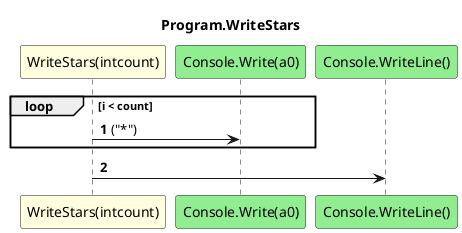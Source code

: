 @startuml Program.WriteStars
title Program.WriteStars
participant "WriteStars(intcount)" as WriteStars_p0 #LightYellow
participant "Console.Write(a0)" as Console_Write_a0 #LightGreen
participant "Console.WriteLine()" as Console_WriteLine #LightGreen
autonumber
loop i < count
    WriteStars_p0 -> Console_Write_a0 : ("*")
end
WriteStars_p0 -> Console_WriteLine
@enduml
